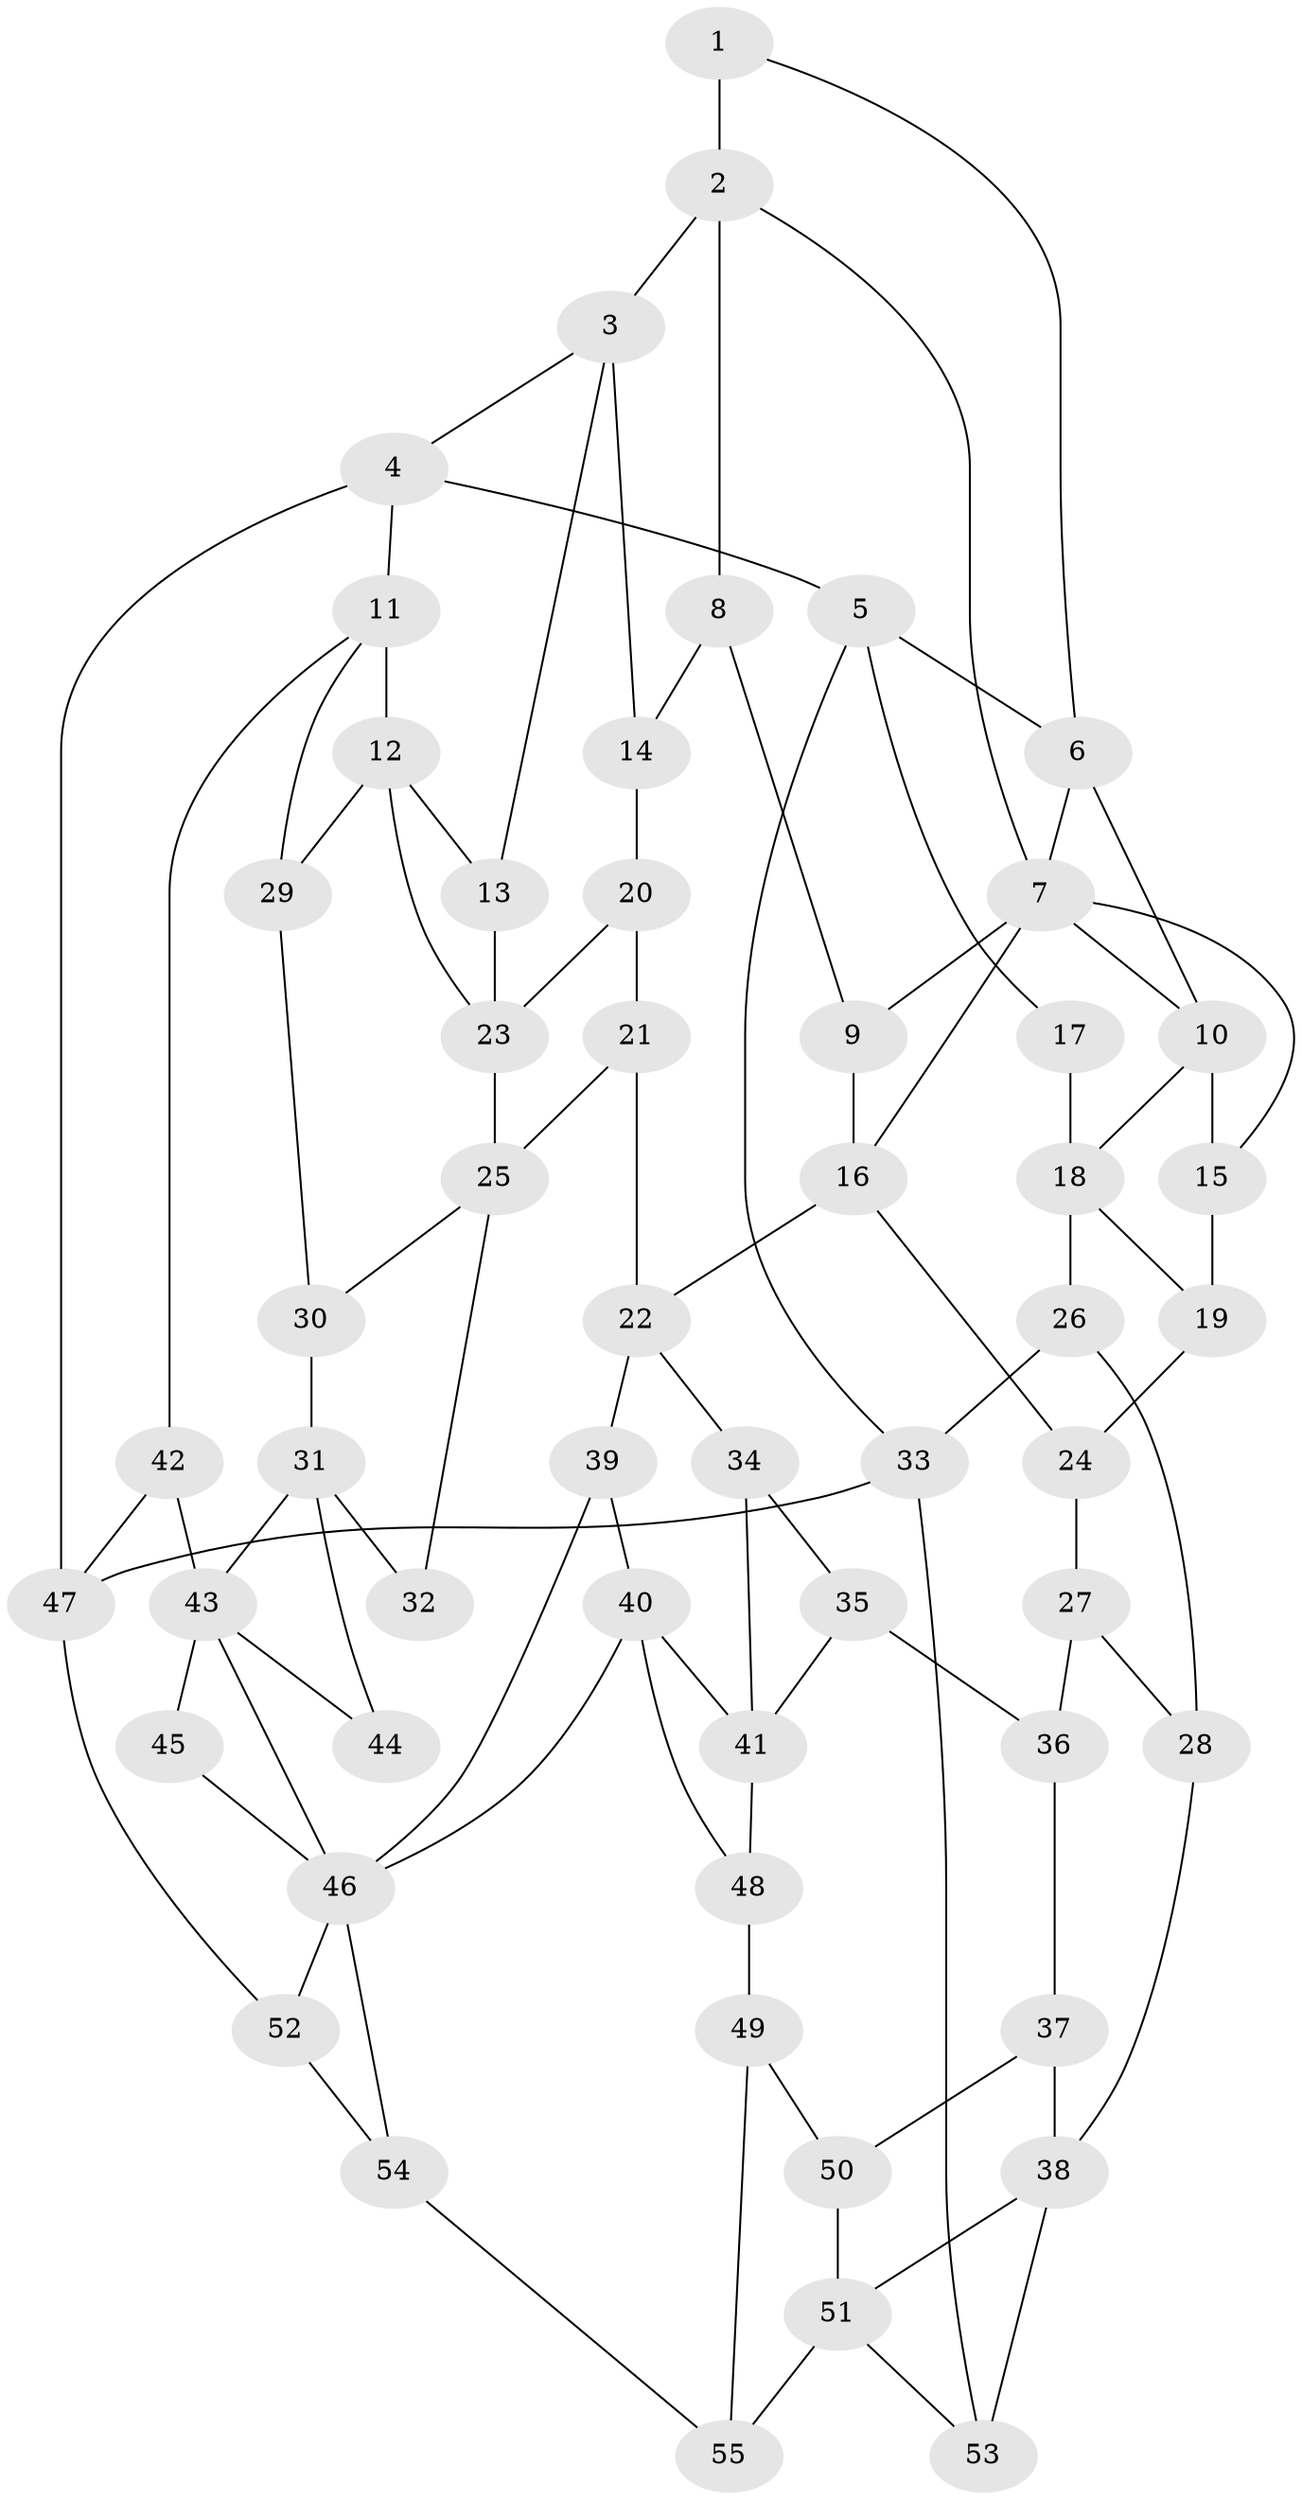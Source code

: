 // original degree distribution, {3: 0.01818181818181818, 5: 0.5454545454545454, 6: 0.20909090909090908, 4: 0.22727272727272727}
// Generated by graph-tools (version 1.1) at 2025/54/03/04/25 22:54:47]
// undirected, 55 vertices, 94 edges
graph export_dot {
  node [color=gray90,style=filled];
  1;
  2;
  3;
  4;
  5;
  6;
  7;
  8;
  9;
  10;
  11;
  12;
  13;
  14;
  15;
  16;
  17;
  18;
  19;
  20;
  21;
  22;
  23;
  24;
  25;
  26;
  27;
  28;
  29;
  30;
  31;
  32;
  33;
  34;
  35;
  36;
  37;
  38;
  39;
  40;
  41;
  42;
  43;
  44;
  45;
  46;
  47;
  48;
  49;
  50;
  51;
  52;
  53;
  54;
  55;
  1 -- 2 [weight=2.0];
  1 -- 6 [weight=1.0];
  2 -- 3 [weight=2.0];
  2 -- 7 [weight=1.0];
  2 -- 8 [weight=1.0];
  3 -- 4 [weight=1.0];
  3 -- 13 [weight=1.0];
  3 -- 14 [weight=1.0];
  4 -- 5 [weight=1.0];
  4 -- 11 [weight=1.0];
  4 -- 47 [weight=1.0];
  5 -- 6 [weight=1.0];
  5 -- 17 [weight=1.0];
  5 -- 33 [weight=1.0];
  6 -- 7 [weight=1.0];
  6 -- 10 [weight=1.0];
  7 -- 9 [weight=1.0];
  7 -- 10 [weight=1.0];
  7 -- 15 [weight=1.0];
  7 -- 16 [weight=1.0];
  8 -- 9 [weight=1.0];
  8 -- 14 [weight=1.0];
  9 -- 16 [weight=1.0];
  10 -- 15 [weight=1.0];
  10 -- 18 [weight=1.0];
  11 -- 12 [weight=3.0];
  11 -- 29 [weight=1.0];
  11 -- 42 [weight=1.0];
  12 -- 13 [weight=1.0];
  12 -- 23 [weight=1.0];
  12 -- 29 [weight=1.0];
  13 -- 23 [weight=1.0];
  14 -- 20 [weight=1.0];
  15 -- 19 [weight=1.0];
  16 -- 22 [weight=2.0];
  16 -- 24 [weight=1.0];
  17 -- 18 [weight=2.0];
  18 -- 19 [weight=1.0];
  18 -- 26 [weight=2.0];
  19 -- 24 [weight=1.0];
  20 -- 21 [weight=2.0];
  20 -- 23 [weight=1.0];
  21 -- 22 [weight=2.0];
  21 -- 25 [weight=2.0];
  22 -- 34 [weight=1.0];
  22 -- 39 [weight=1.0];
  23 -- 25 [weight=1.0];
  24 -- 27 [weight=1.0];
  25 -- 30 [weight=1.0];
  25 -- 32 [weight=1.0];
  26 -- 28 [weight=2.0];
  26 -- 33 [weight=1.0];
  27 -- 28 [weight=1.0];
  27 -- 36 [weight=1.0];
  28 -- 38 [weight=2.0];
  29 -- 30 [weight=1.0];
  30 -- 31 [weight=1.0];
  31 -- 32 [weight=2.0];
  31 -- 43 [weight=1.0];
  31 -- 44 [weight=2.0];
  33 -- 47 [weight=1.0];
  33 -- 53 [weight=1.0];
  34 -- 35 [weight=1.0];
  34 -- 41 [weight=1.0];
  35 -- 36 [weight=1.0];
  35 -- 41 [weight=1.0];
  36 -- 37 [weight=1.0];
  37 -- 38 [weight=1.0];
  37 -- 50 [weight=1.0];
  38 -- 51 [weight=1.0];
  38 -- 53 [weight=2.0];
  39 -- 40 [weight=1.0];
  39 -- 46 [weight=1.0];
  40 -- 41 [weight=3.0];
  40 -- 46 [weight=1.0];
  40 -- 48 [weight=1.0];
  41 -- 48 [weight=1.0];
  42 -- 43 [weight=1.0];
  42 -- 47 [weight=1.0];
  43 -- 44 [weight=1.0];
  43 -- 45 [weight=2.0];
  43 -- 46 [weight=1.0];
  45 -- 46 [weight=1.0];
  46 -- 52 [weight=1.0];
  46 -- 54 [weight=1.0];
  47 -- 52 [weight=1.0];
  48 -- 49 [weight=1.0];
  49 -- 50 [weight=1.0];
  49 -- 55 [weight=1.0];
  50 -- 51 [weight=1.0];
  51 -- 53 [weight=1.0];
  51 -- 55 [weight=1.0];
  52 -- 54 [weight=1.0];
  54 -- 55 [weight=1.0];
}
